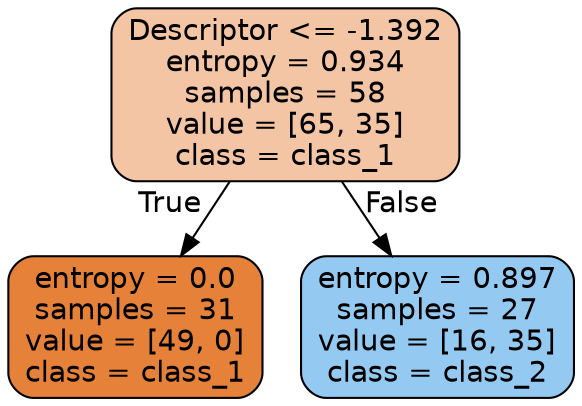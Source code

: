 digraph Tree {
node [shape=box, style="filled, rounded", color="black", fontname="helvetica"] ;
edge [fontname="helvetica"] ;
0 [label="Descriptor <= -1.392\nentropy = 0.934\nsamples = 58\nvalue = [65, 35]\nclass = class_1", fillcolor="#f3c5a4"] ;
1 [label="entropy = 0.0\nsamples = 31\nvalue = [49, 0]\nclass = class_1", fillcolor="#e58139"] ;
0 -> 1 [labeldistance=2.5, labelangle=45, headlabel="True"] ;
2 [label="entropy = 0.897\nsamples = 27\nvalue = [16, 35]\nclass = class_2", fillcolor="#94caf1"] ;
0 -> 2 [labeldistance=2.5, labelangle=-45, headlabel="False"] ;
}